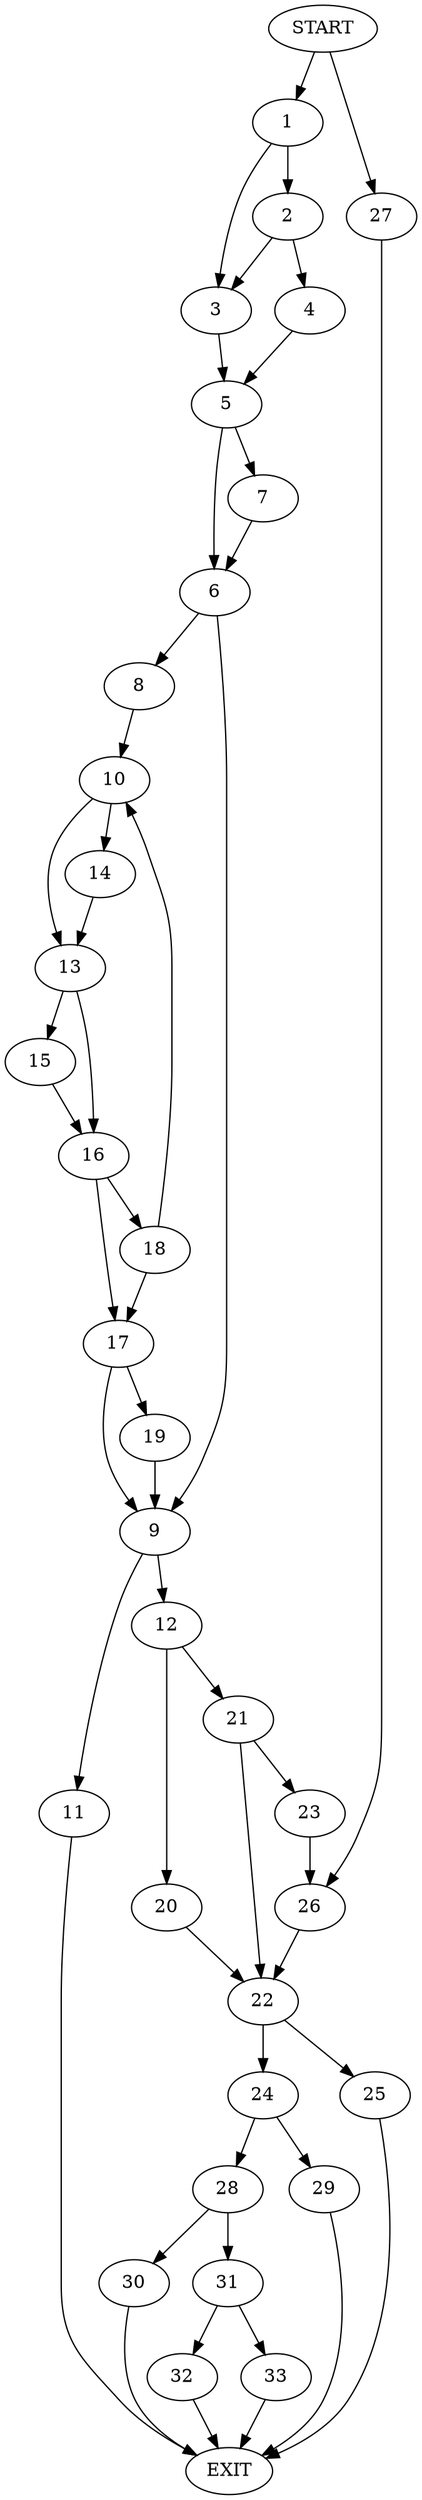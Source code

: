 digraph {
0 [label="START"]
34 [label="EXIT"]
0 -> 1
1 -> 2
1 -> 3
2 -> 4
2 -> 3
3 -> 5
4 -> 5
5 -> 6
5 -> 7
6 -> 8
6 -> 9
7 -> 6
8 -> 10
9 -> 11
9 -> 12
10 -> 13
10 -> 14
13 -> 15
13 -> 16
14 -> 13
15 -> 16
16 -> 17
16 -> 18
18 -> 17
18 -> 10
17 -> 9
17 -> 19
19 -> 9
12 -> 20
12 -> 21
11 -> 34
20 -> 22
21 -> 23
21 -> 22
22 -> 24
22 -> 25
23 -> 26
26 -> 22
0 -> 27
27 -> 26
25 -> 34
24 -> 28
24 -> 29
28 -> 30
28 -> 31
29 -> 34
30 -> 34
31 -> 32
31 -> 33
33 -> 34
32 -> 34
}
